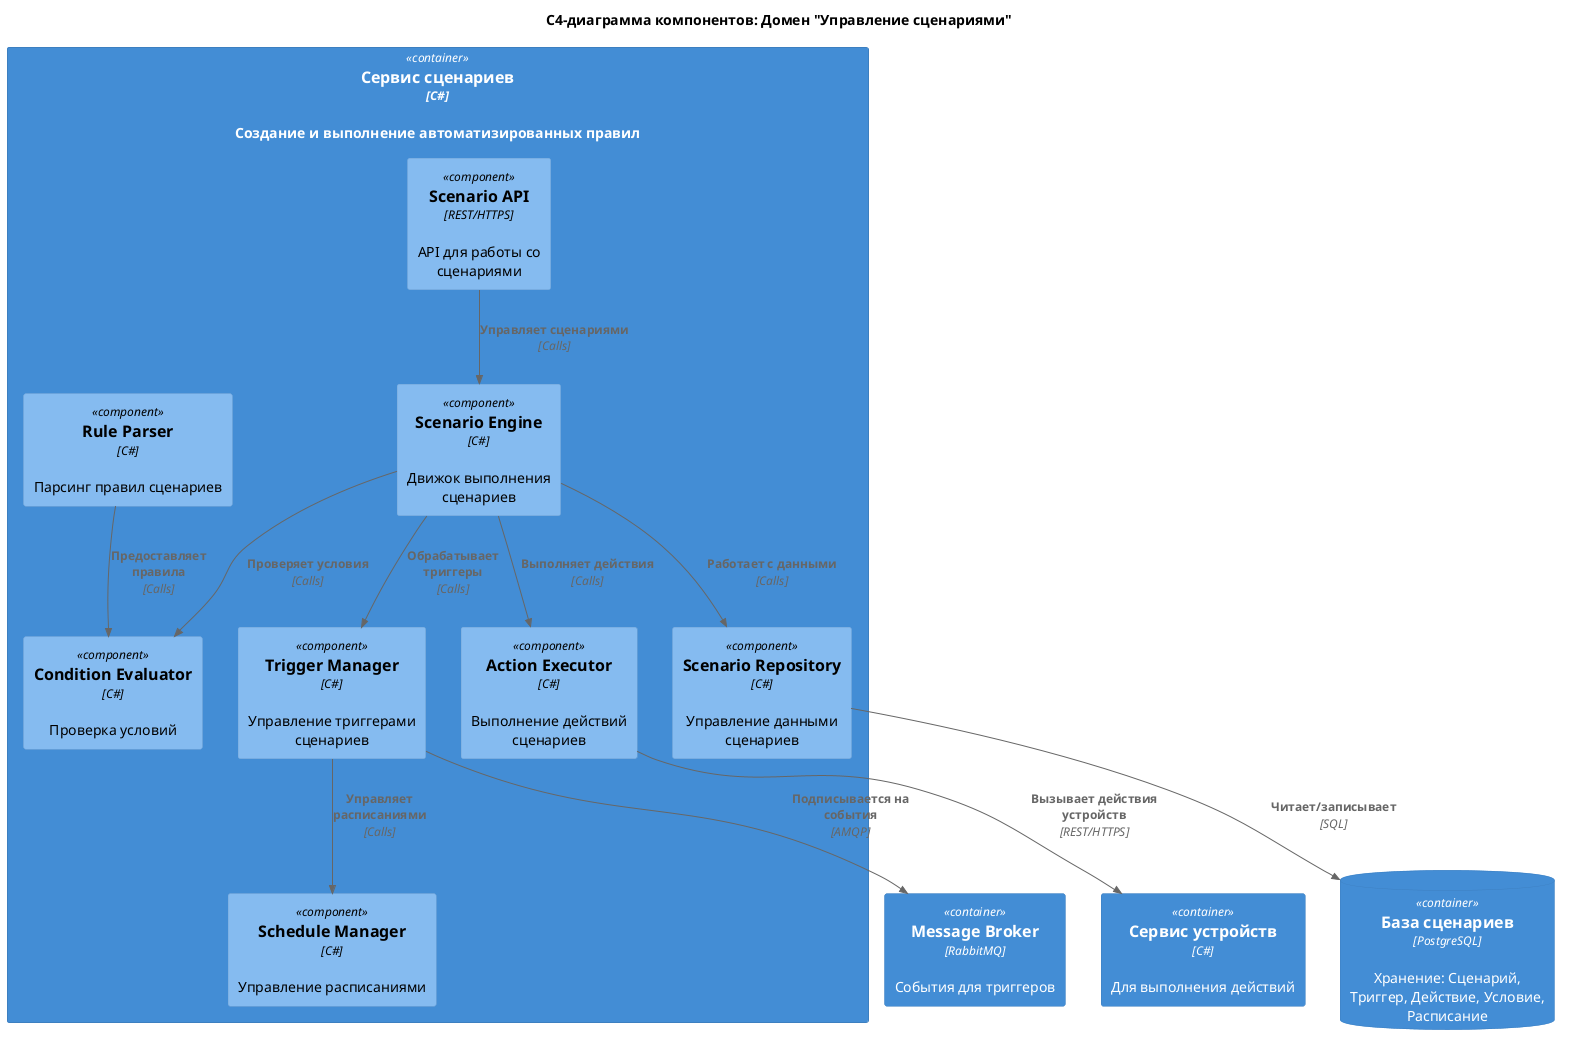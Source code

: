 @startuml
!include <C4/C4_Component>

title C4-диаграмма компонентов: Домен "Управление сценариями"

Container(scenarios_service, "Сервис сценариев", "C#", "Создание и выполнение автоматизированных правил") {

Component(scenario_api, "Scenario API", "REST/HTTPS", "API для работы со сценариями")
Component(scenario_engine, "Scenario Engine", "C#", "Движок выполнения сценариев")
Component(trigger_manager, "Trigger Manager", "C#", "Управление триггерами сценариев")
Component(action_executor, "Action Executor", "C#", "Выполнение действий сценариев")
Component(condition_evaluator, "Condition Evaluator", "C#", "Проверка условий")
Component(schedule_manager, "Schedule Manager", "C#", "Управление расписаниями")
    
Component(scenario_repository, "Scenario Repository", "C#", "Управление данными сценариев")
Component(rule_parser, "Rule Parser", "C#", "Парсинг правил сценариев")
}

ContainerDb(scenarios_db, "База сценариев", "PostgreSQL", "Хранение: Сценарий, Триггер, Действие, Условие, Расписание")
Container(message_broker, "Message Broker", "RabbitMQ", "События для триггеров")
Container(devices_service, "Сервис устройств", "C#", "Для выполнения действий")

Rel(scenario_api, scenario_engine, "Управляет сценариями", "Calls")
Rel(scenario_engine, trigger_manager, "Обрабатывает триггеры", "Calls")
Rel(scenario_engine, action_executor, "Выполняет действия", "Calls")
Rel(scenario_engine, condition_evaluator, "Проверяет условия", "Calls")
Rel(trigger_manager, schedule_manager, "Управляет расписаниями", "Calls")

Rel(trigger_manager, message_broker, "Подписывается на события", "AMQP")
Rel(action_executor, devices_service, "Вызывает действия устройств", "REST/HTTPS")

Rel(scenario_engine, scenario_repository, "Работает с данными", "Calls")
Rel(scenario_repository, scenarios_db, "Читает/записывает", "SQL")

Rel(rule_parser, condition_evaluator, "Предоставляет правила", "Calls")

@enduml